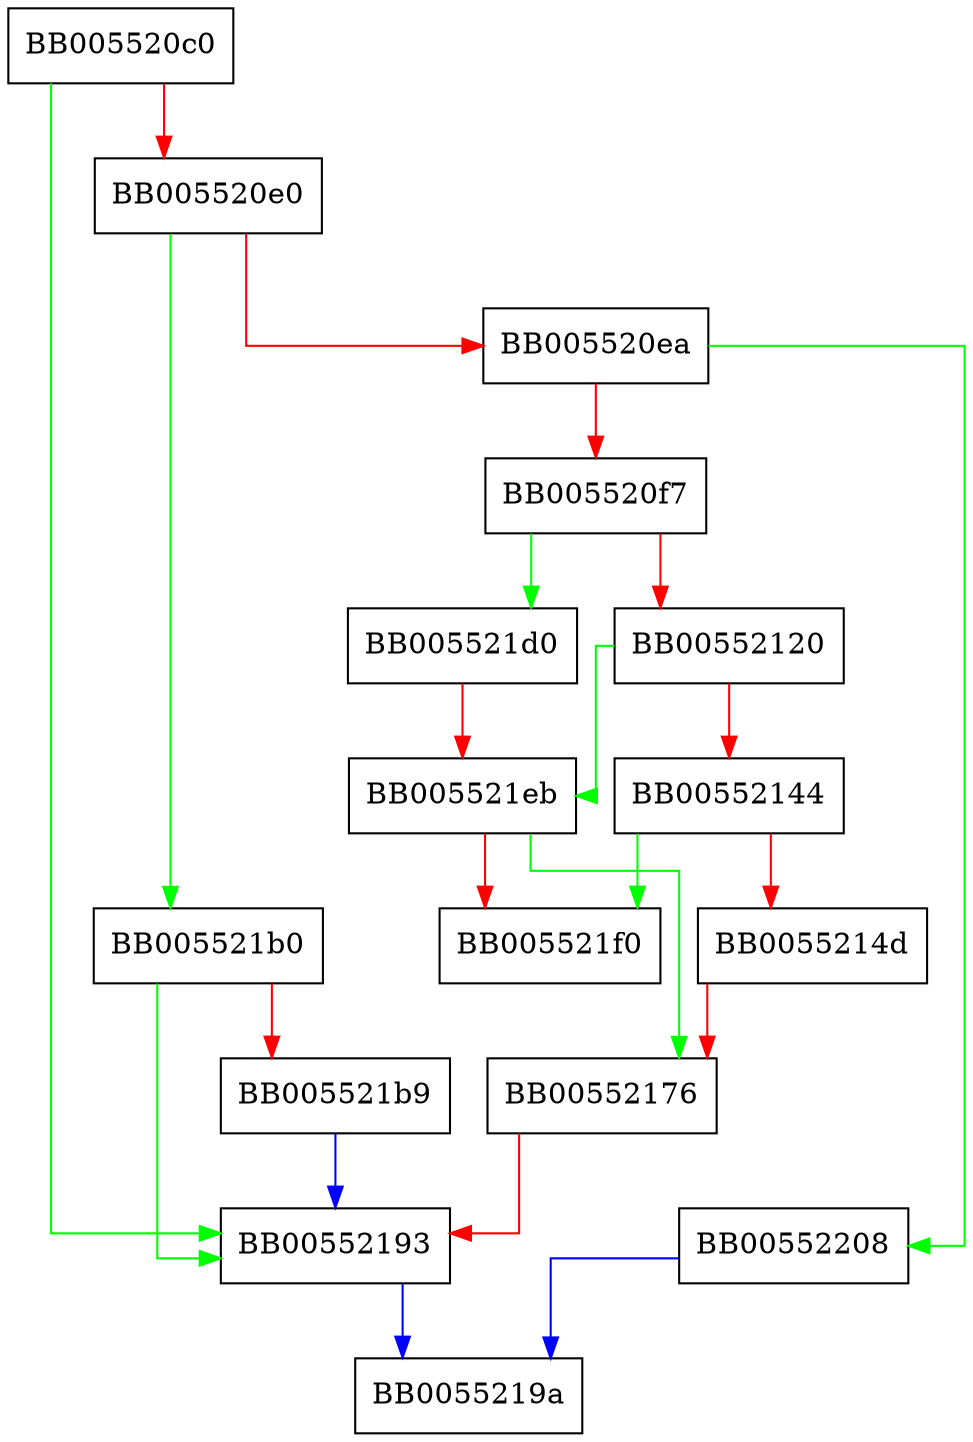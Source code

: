 digraph BUF_MEM_grow {
  node [shape="box"];
  graph [splines=ortho];
  BB005520c0 -> BB00552193 [color="green"];
  BB005520c0 -> BB005520e0 [color="red"];
  BB005520e0 -> BB005521b0 [color="green"];
  BB005520e0 -> BB005520ea [color="red"];
  BB005520ea -> BB00552208 [color="green"];
  BB005520ea -> BB005520f7 [color="red"];
  BB005520f7 -> BB005521d0 [color="green"];
  BB005520f7 -> BB00552120 [color="red"];
  BB00552120 -> BB005521eb [color="green"];
  BB00552120 -> BB00552144 [color="red"];
  BB00552144 -> BB005521f0 [color="green"];
  BB00552144 -> BB0055214d [color="red"];
  BB0055214d -> BB00552176 [color="red"];
  BB00552176 -> BB00552193 [color="red"];
  BB00552193 -> BB0055219a [color="blue"];
  BB005521b0 -> BB00552193 [color="green"];
  BB005521b0 -> BB005521b9 [color="red"];
  BB005521b9 -> BB00552193 [color="blue"];
  BB005521d0 -> BB005521eb [color="red"];
  BB005521eb -> BB00552176 [color="green"];
  BB005521eb -> BB005521f0 [color="red"];
  BB00552208 -> BB0055219a [color="blue"];
}